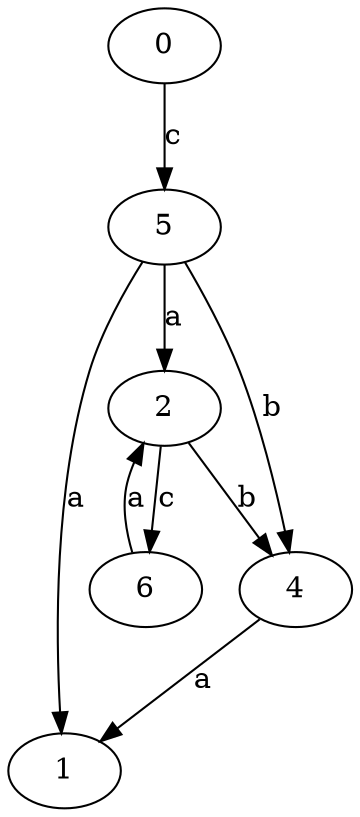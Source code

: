 strict digraph  {
0;
1;
2;
4;
5;
6;
0 -> 5  [label=c];
2 -> 4  [label=b];
2 -> 6  [label=c];
4 -> 1  [label=a];
5 -> 1  [label=a];
5 -> 2  [label=a];
5 -> 4  [label=b];
6 -> 2  [label=a];
}

